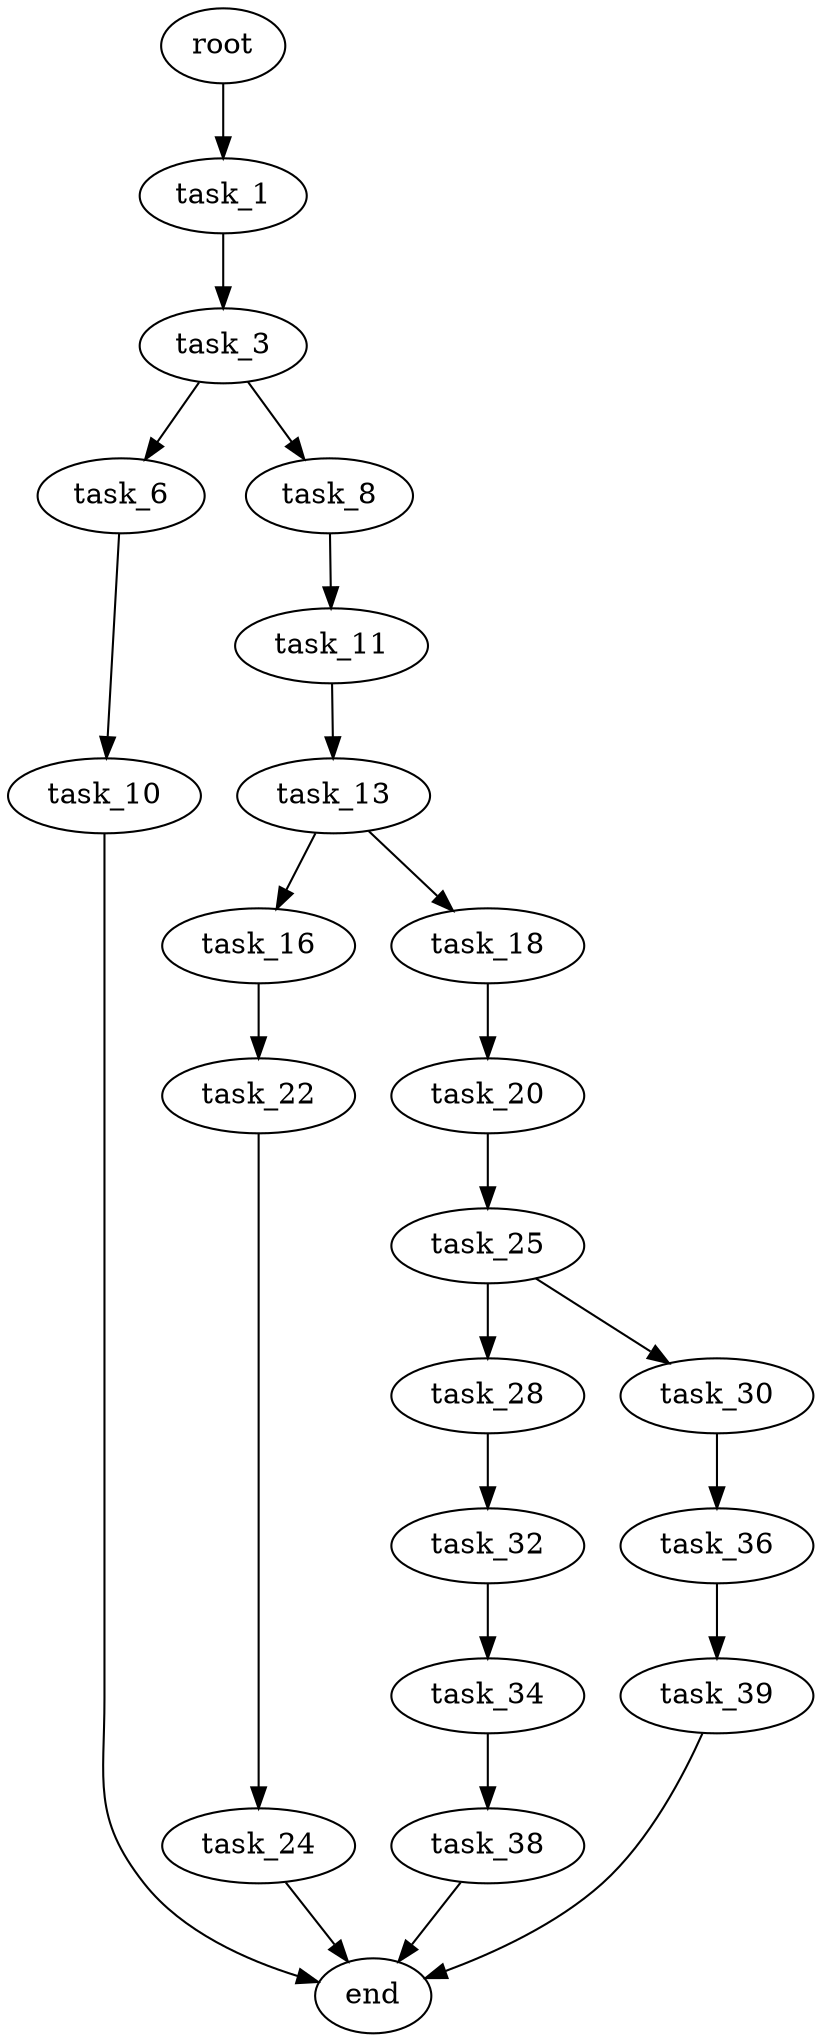 digraph G {
  root [size="0.000000"];
  task_1 [size="13462577717.000000"];
  task_3 [size="134217728000.000000"];
  task_6 [size="68719476736.000000"];
  task_8 [size="10213032170.000000"];
  task_10 [size="5728005239.000000"];
  task_11 [size="782757789696.000000"];
  task_13 [size="475568902887.000000"];
  task_16 [size="9991899578.000000"];
  task_18 [size="549755813888.000000"];
  task_20 [size="8589934592.000000"];
  task_22 [size="121853305400.000000"];
  task_24 [size="260021757783.000000"];
  task_25 [size="68719476736.000000"];
  task_28 [size="6024135161.000000"];
  task_30 [size="68719476736.000000"];
  task_32 [size="68719476736.000000"];
  task_34 [size="549755813888.000000"];
  task_36 [size="1073741824000.000000"];
  task_38 [size="15203898125.000000"];
  task_39 [size="12210779299.000000"];
  end [size="0.000000"];

  root -> task_1 [size="1.000000"];
  task_1 -> task_3 [size="301989888.000000"];
  task_3 -> task_6 [size="209715200.000000"];
  task_3 -> task_8 [size="209715200.000000"];
  task_6 -> task_10 [size="134217728.000000"];
  task_8 -> task_11 [size="301989888.000000"];
  task_10 -> end [size="1.000000"];
  task_11 -> task_13 [size="679477248.000000"];
  task_13 -> task_16 [size="301989888.000000"];
  task_13 -> task_18 [size="301989888.000000"];
  task_16 -> task_22 [size="33554432.000000"];
  task_18 -> task_20 [size="536870912.000000"];
  task_20 -> task_25 [size="33554432.000000"];
  task_22 -> task_24 [size="411041792.000000"];
  task_24 -> end [size="1.000000"];
  task_25 -> task_28 [size="134217728.000000"];
  task_25 -> task_30 [size="134217728.000000"];
  task_28 -> task_32 [size="536870912.000000"];
  task_30 -> task_36 [size="134217728.000000"];
  task_32 -> task_34 [size="134217728.000000"];
  task_34 -> task_38 [size="536870912.000000"];
  task_36 -> task_39 [size="838860800.000000"];
  task_38 -> end [size="1.000000"];
  task_39 -> end [size="1.000000"];
}
